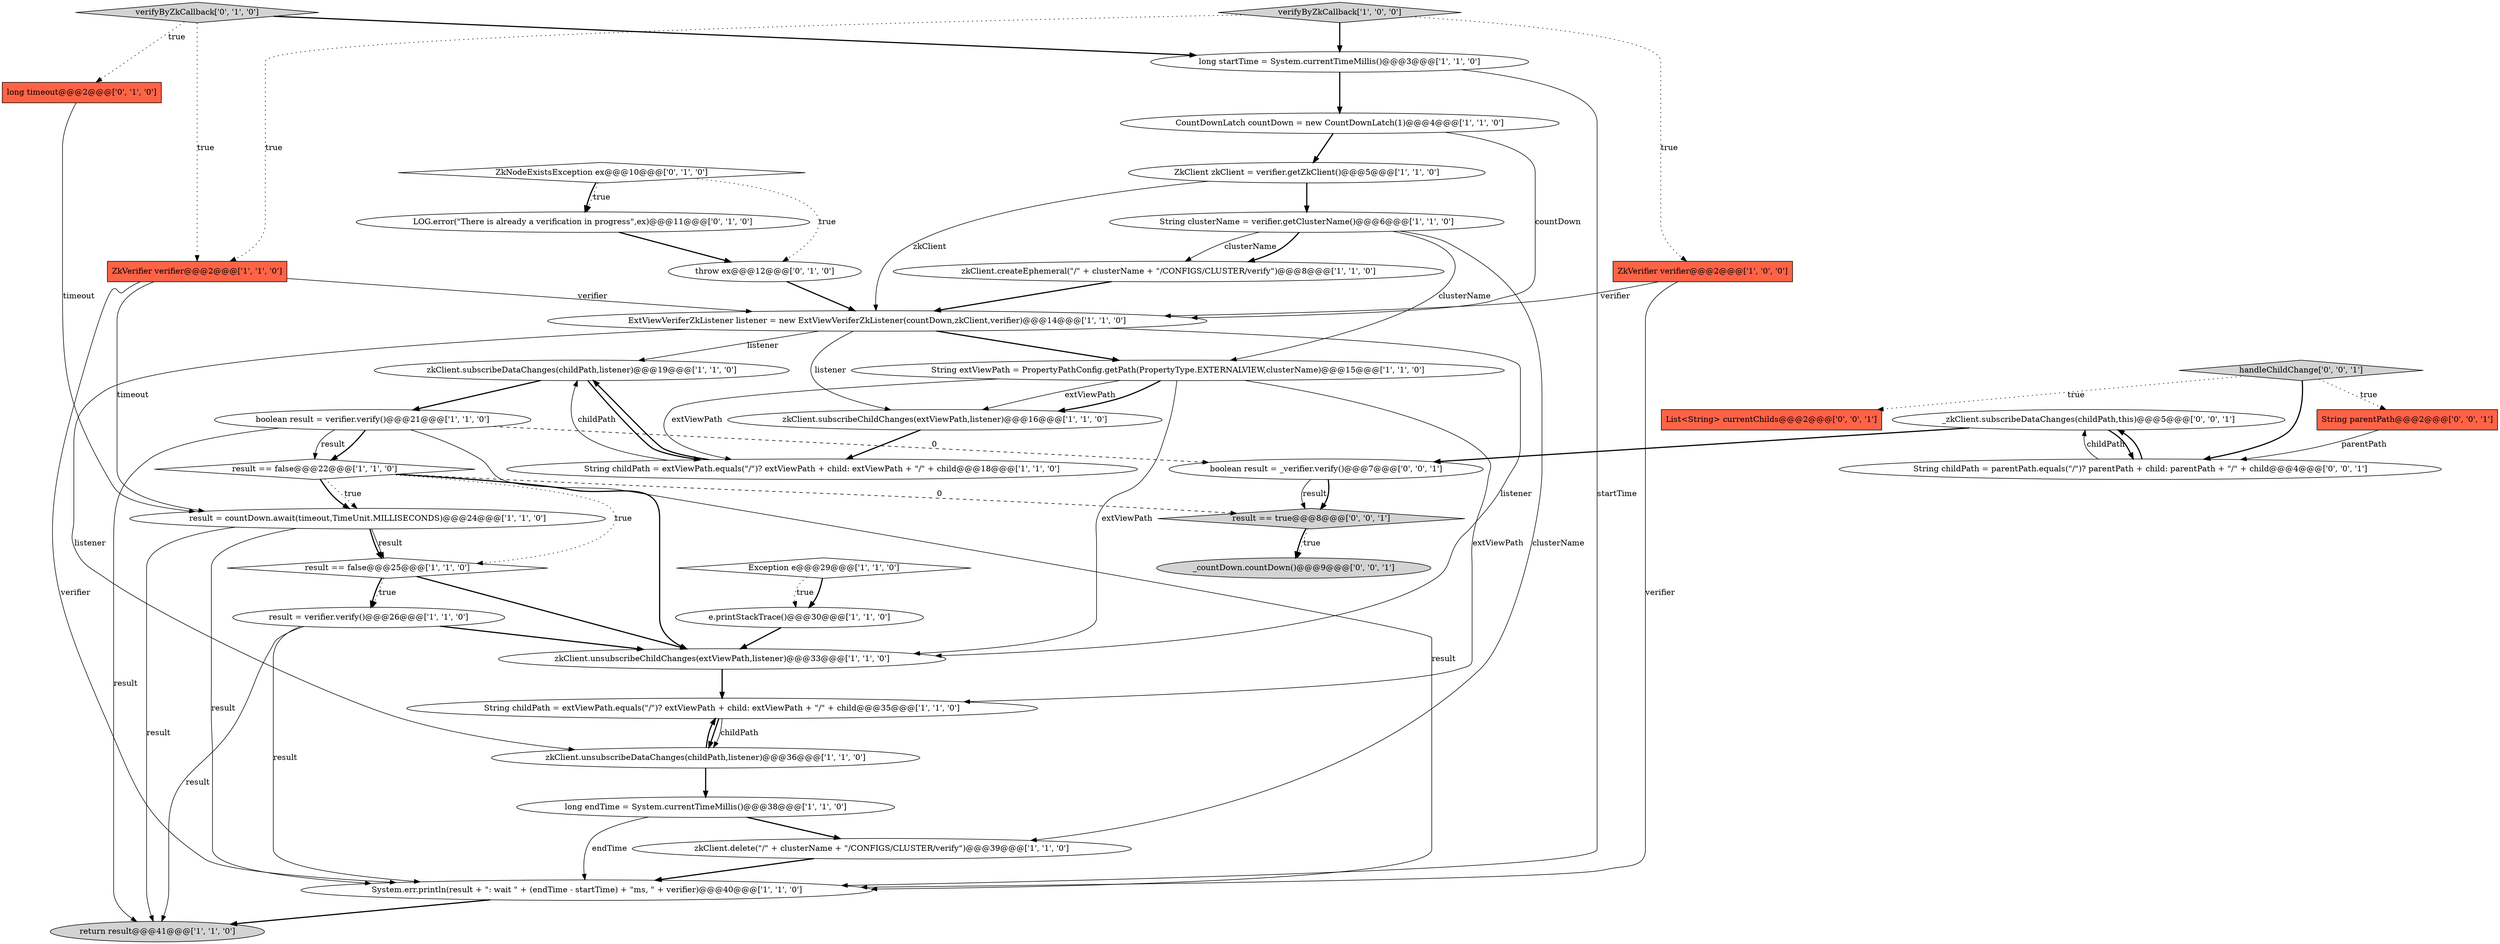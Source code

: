 digraph {
28 [style = filled, label = "long timeout@@@2@@@['0', '1', '0']", fillcolor = tomato, shape = box image = "AAA0AAABBB2BBB"];
18 [style = filled, label = "result == false@@@22@@@['1', '1', '0']", fillcolor = white, shape = diamond image = "AAA0AAABBB1BBB"];
11 [style = filled, label = "String clusterName = verifier.getClusterName()@@@6@@@['1', '1', '0']", fillcolor = white, shape = ellipse image = "AAA0AAABBB1BBB"];
1 [style = filled, label = "zkClient.createEphemeral(\"/\" + clusterName + \"/CONFIGS/CLUSTER/verify\")@@@8@@@['1', '1', '0']", fillcolor = white, shape = ellipse image = "AAA0AAABBB1BBB"];
12 [style = filled, label = "verifyByZkCallback['1', '0', '0']", fillcolor = lightgray, shape = diamond image = "AAA0AAABBB1BBB"];
4 [style = filled, label = "result = countDown.await(timeout,TimeUnit.MILLISECONDS)@@@24@@@['1', '1', '0']", fillcolor = white, shape = ellipse image = "AAA0AAABBB1BBB"];
13 [style = filled, label = "ZkClient zkClient = verifier.getZkClient()@@@5@@@['1', '1', '0']", fillcolor = white, shape = ellipse image = "AAA0AAABBB1BBB"];
36 [style = filled, label = "handleChildChange['0', '0', '1']", fillcolor = lightgray, shape = diamond image = "AAA0AAABBB3BBB"];
39 [style = filled, label = "_countDown.countDown()@@@9@@@['0', '0', '1']", fillcolor = lightgray, shape = ellipse image = "AAA0AAABBB3BBB"];
17 [style = filled, label = "String childPath = extViewPath.equals(\"/\")? extViewPath + child: extViewPath + \"/\" + child@@@18@@@['1', '1', '0']", fillcolor = white, shape = ellipse image = "AAA0AAABBB1BBB"];
32 [style = filled, label = "List<String> currentChilds@@@2@@@['0', '0', '1']", fillcolor = tomato, shape = box image = "AAA0AAABBB3BBB"];
27 [style = filled, label = "throw ex@@@12@@@['0', '1', '0']", fillcolor = white, shape = ellipse image = "AAA1AAABBB2BBB"];
24 [style = filled, label = "ZkVerifier verifier@@@2@@@['1', '1', '0']", fillcolor = tomato, shape = box image = "AAA0AAABBB1BBB"];
10 [style = filled, label = "CountDownLatch countDown = new CountDownLatch(1)@@@4@@@['1', '1', '0']", fillcolor = white, shape = ellipse image = "AAA0AAABBB1BBB"];
20 [style = filled, label = "ZkVerifier verifier@@@2@@@['1', '0', '0']", fillcolor = tomato, shape = box image = "AAA0AAABBB1BBB"];
14 [style = filled, label = "long startTime = System.currentTimeMillis()@@@3@@@['1', '1', '0']", fillcolor = white, shape = ellipse image = "AAA0AAABBB1BBB"];
6 [style = filled, label = "Exception e@@@29@@@['1', '1', '0']", fillcolor = white, shape = diamond image = "AAA0AAABBB1BBB"];
22 [style = filled, label = "ExtViewVeriferZkListener listener = new ExtViewVeriferZkListener(countDown,zkClient,verifier)@@@14@@@['1', '1', '0']", fillcolor = white, shape = ellipse image = "AAA0AAABBB1BBB"];
37 [style = filled, label = "_zkClient.subscribeDataChanges(childPath,this)@@@5@@@['0', '0', '1']", fillcolor = white, shape = ellipse image = "AAA0AAABBB3BBB"];
34 [style = filled, label = "String parentPath@@@2@@@['0', '0', '1']", fillcolor = tomato, shape = box image = "AAA0AAABBB3BBB"];
2 [style = filled, label = "zkClient.delete(\"/\" + clusterName + \"/CONFIGS/CLUSTER/verify\")@@@39@@@['1', '1', '0']", fillcolor = white, shape = ellipse image = "AAA0AAABBB1BBB"];
7 [style = filled, label = "zkClient.unsubscribeChildChanges(extViewPath,listener)@@@33@@@['1', '1', '0']", fillcolor = white, shape = ellipse image = "AAA0AAABBB1BBB"];
31 [style = filled, label = "ZkNodeExistsException ex@@@10@@@['0', '1', '0']", fillcolor = white, shape = diamond image = "AAA1AAABBB2BBB"];
15 [style = filled, label = "zkClient.subscribeDataChanges(childPath,listener)@@@19@@@['1', '1', '0']", fillcolor = white, shape = ellipse image = "AAA0AAABBB1BBB"];
25 [style = filled, label = "String extViewPath = PropertyPathConfig.getPath(PropertyType.EXTERNALVIEW,clusterName)@@@15@@@['1', '1', '0']", fillcolor = white, shape = ellipse image = "AAA0AAABBB1BBB"];
5 [style = filled, label = "zkClient.subscribeChildChanges(extViewPath,listener)@@@16@@@['1', '1', '0']", fillcolor = white, shape = ellipse image = "AAA0AAABBB1BBB"];
38 [style = filled, label = "result == true@@@8@@@['0', '0', '1']", fillcolor = lightgray, shape = diamond image = "AAA0AAABBB3BBB"];
29 [style = filled, label = "verifyByZkCallback['0', '1', '0']", fillcolor = lightgray, shape = diamond image = "AAA0AAABBB2BBB"];
19 [style = filled, label = "zkClient.unsubscribeDataChanges(childPath,listener)@@@36@@@['1', '1', '0']", fillcolor = white, shape = ellipse image = "AAA0AAABBB1BBB"];
8 [style = filled, label = "System.err.println(result + \": wait \" + (endTime - startTime) + \"ms, \" + verifier)@@@40@@@['1', '1', '0']", fillcolor = white, shape = ellipse image = "AAA0AAABBB1BBB"];
23 [style = filled, label = "return result@@@41@@@['1', '1', '0']", fillcolor = lightgray, shape = ellipse image = "AAA0AAABBB1BBB"];
26 [style = filled, label = "long endTime = System.currentTimeMillis()@@@38@@@['1', '1', '0']", fillcolor = white, shape = ellipse image = "AAA0AAABBB1BBB"];
35 [style = filled, label = "boolean result = _verifier.verify()@@@7@@@['0', '0', '1']", fillcolor = white, shape = ellipse image = "AAA0AAABBB3BBB"];
16 [style = filled, label = "result = verifier.verify()@@@26@@@['1', '1', '0']", fillcolor = white, shape = ellipse image = "AAA0AAABBB1BBB"];
9 [style = filled, label = "String childPath = extViewPath.equals(\"/\")? extViewPath + child: extViewPath + \"/\" + child@@@35@@@['1', '1', '0']", fillcolor = white, shape = ellipse image = "AAA0AAABBB1BBB"];
21 [style = filled, label = "boolean result = verifier.verify()@@@21@@@['1', '1', '0']", fillcolor = white, shape = ellipse image = "AAA0AAABBB1BBB"];
3 [style = filled, label = "e.printStackTrace()@@@30@@@['1', '1', '0']", fillcolor = white, shape = ellipse image = "AAA0AAABBB1BBB"];
30 [style = filled, label = "LOG.error(\"There is already a verification in progress\",ex)@@@11@@@['0', '1', '0']", fillcolor = white, shape = ellipse image = "AAA1AAABBB2BBB"];
33 [style = filled, label = "String childPath = parentPath.equals(\"/\")? parentPath + child: parentPath + \"/\" + child@@@4@@@['0', '0', '1']", fillcolor = white, shape = ellipse image = "AAA0AAABBB3BBB"];
0 [style = filled, label = "result == false@@@25@@@['1', '1', '0']", fillcolor = white, shape = diamond image = "AAA0AAABBB1BBB"];
24->8 [style = solid, label="verifier"];
26->2 [style = bold, label=""];
4->23 [style = solid, label="result"];
25->17 [style = solid, label="extViewPath"];
37->35 [style = bold, label=""];
38->39 [style = dotted, label="true"];
37->33 [style = bold, label=""];
11->25 [style = solid, label="clusterName"];
25->5 [style = solid, label="extViewPath"];
3->7 [style = bold, label=""];
5->17 [style = bold, label=""];
30->27 [style = bold, label=""];
13->11 [style = bold, label=""];
13->22 [style = solid, label="zkClient"];
22->7 [style = solid, label="listener"];
21->18 [style = bold, label=""];
10->22 [style = solid, label="countDown"];
31->30 [style = dotted, label="true"];
21->18 [style = solid, label="result"];
36->34 [style = dotted, label="true"];
24->22 [style = solid, label="verifier"];
16->7 [style = bold, label=""];
1->22 [style = bold, label=""];
14->10 [style = bold, label=""];
29->28 [style = dotted, label="true"];
22->19 [style = solid, label="listener"];
22->15 [style = solid, label="listener"];
12->24 [style = dotted, label="true"];
38->39 [style = bold, label=""];
34->33 [style = solid, label="parentPath"];
0->16 [style = dotted, label="true"];
20->8 [style = solid, label="verifier"];
0->7 [style = bold, label=""];
7->9 [style = bold, label=""];
12->14 [style = bold, label=""];
8->23 [style = bold, label=""];
24->4 [style = solid, label="timeout"];
31->27 [style = dotted, label="true"];
15->21 [style = bold, label=""];
33->37 [style = bold, label=""];
16->23 [style = solid, label="result"];
21->35 [style = dashed, label="0"];
25->5 [style = bold, label=""];
17->15 [style = bold, label=""];
22->25 [style = bold, label=""];
11->1 [style = solid, label="clusterName"];
19->26 [style = bold, label=""];
26->8 [style = solid, label="endTime"];
29->14 [style = bold, label=""];
16->8 [style = solid, label="result"];
15->17 [style = bold, label=""];
9->19 [style = bold, label=""];
29->24 [style = dotted, label="true"];
11->2 [style = solid, label="clusterName"];
14->8 [style = solid, label="startTime"];
2->8 [style = bold, label=""];
18->4 [style = dotted, label="true"];
10->13 [style = bold, label=""];
18->0 [style = dotted, label="true"];
6->3 [style = bold, label=""];
36->33 [style = bold, label=""];
31->30 [style = bold, label=""];
21->23 [style = solid, label="result"];
18->7 [style = bold, label=""];
17->15 [style = solid, label="childPath"];
35->38 [style = solid, label="result"];
4->8 [style = solid, label="result"];
19->9 [style = bold, label=""];
18->38 [style = dashed, label="0"];
25->9 [style = solid, label="extViewPath"];
36->32 [style = dotted, label="true"];
25->7 [style = solid, label="extViewPath"];
21->8 [style = solid, label="result"];
11->1 [style = bold, label=""];
12->20 [style = dotted, label="true"];
22->5 [style = solid, label="listener"];
27->22 [style = bold, label=""];
28->4 [style = solid, label="timeout"];
33->37 [style = solid, label="childPath"];
35->38 [style = bold, label=""];
6->3 [style = dotted, label="true"];
9->19 [style = solid, label="childPath"];
20->22 [style = solid, label="verifier"];
4->0 [style = solid, label="result"];
4->0 [style = bold, label=""];
18->4 [style = bold, label=""];
0->16 [style = bold, label=""];
}
